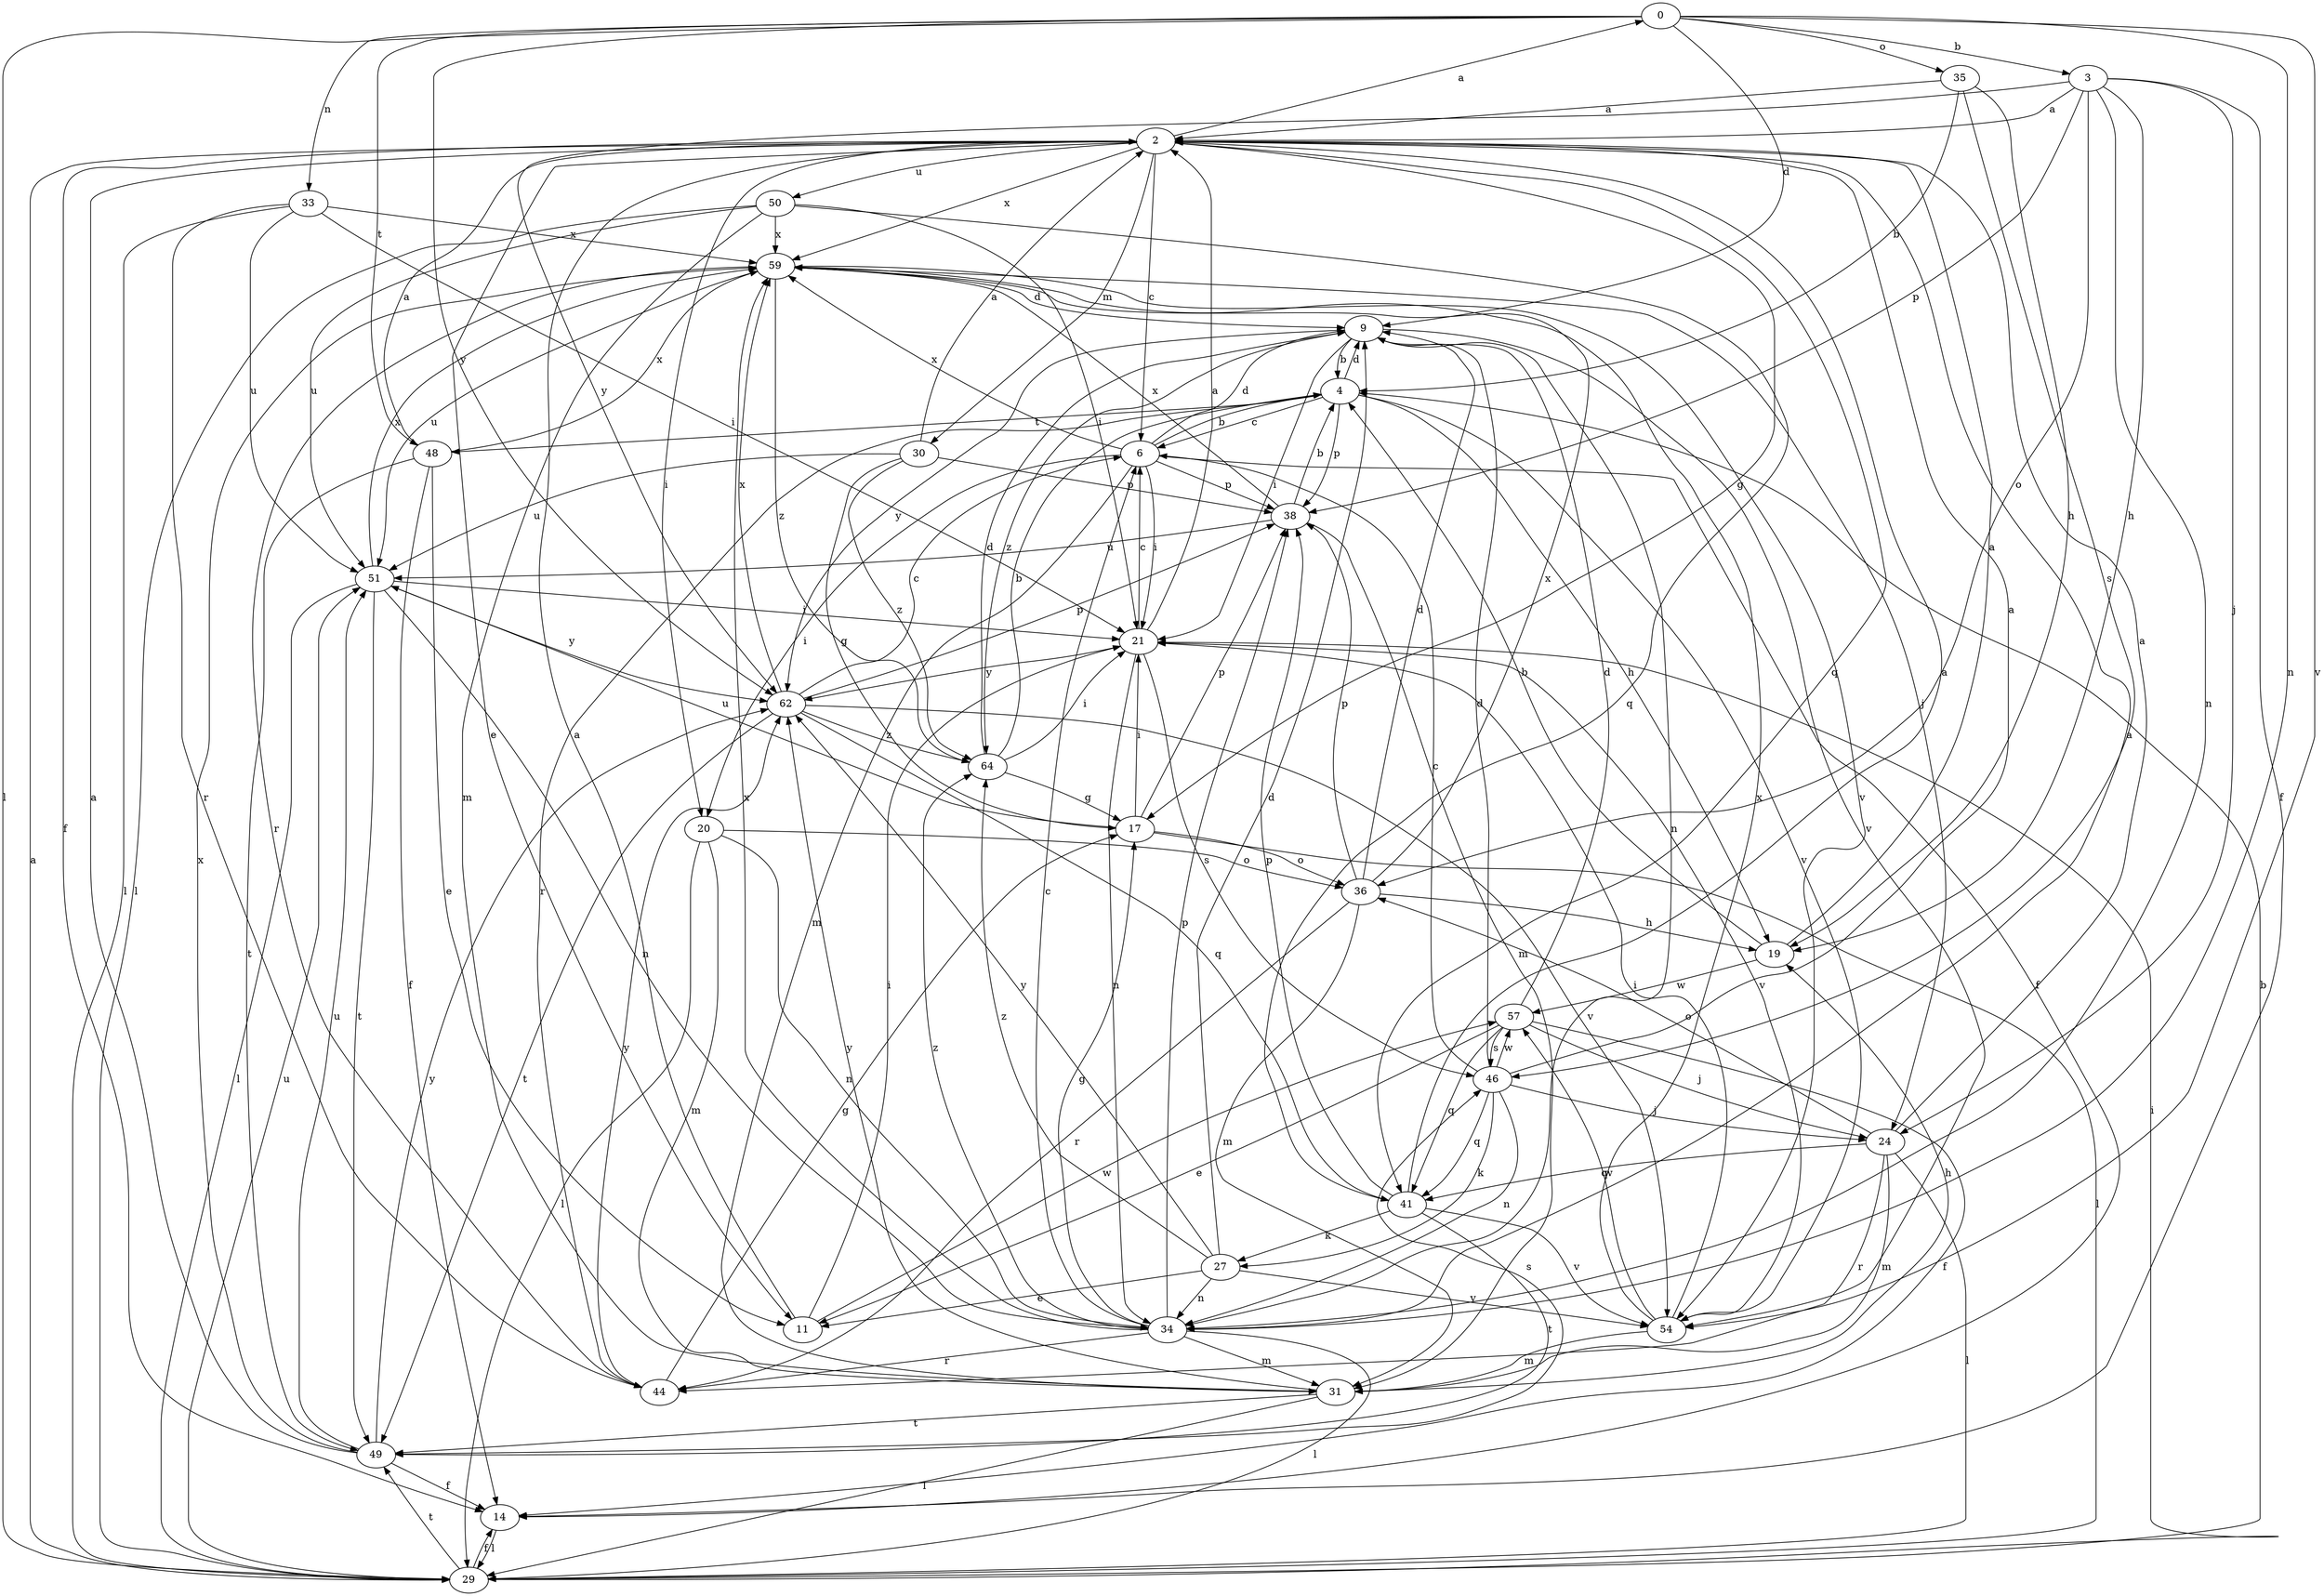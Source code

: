 strict digraph  {
0;
2;
3;
4;
6;
9;
11;
14;
17;
19;
20;
21;
24;
27;
29;
30;
31;
33;
34;
35;
36;
38;
41;
44;
46;
48;
49;
50;
51;
54;
57;
59;
62;
64;
0 -> 3  [label=b];
0 -> 9  [label=d];
0 -> 29  [label=l];
0 -> 33  [label=n];
0 -> 34  [label=n];
0 -> 35  [label=o];
0 -> 48  [label=t];
0 -> 54  [label=v];
0 -> 62  [label=y];
2 -> 0  [label=a];
2 -> 6  [label=c];
2 -> 11  [label=e];
2 -> 14  [label=f];
2 -> 17  [label=g];
2 -> 20  [label=i];
2 -> 30  [label=m];
2 -> 41  [label=q];
2 -> 50  [label=u];
2 -> 59  [label=x];
3 -> 2  [label=a];
3 -> 14  [label=f];
3 -> 19  [label=h];
3 -> 24  [label=j];
3 -> 34  [label=n];
3 -> 36  [label=o];
3 -> 38  [label=p];
3 -> 62  [label=y];
4 -> 6  [label=c];
4 -> 9  [label=d];
4 -> 19  [label=h];
4 -> 38  [label=p];
4 -> 44  [label=r];
4 -> 48  [label=t];
4 -> 54  [label=v];
6 -> 4  [label=b];
6 -> 9  [label=d];
6 -> 14  [label=f];
6 -> 20  [label=i];
6 -> 21  [label=i];
6 -> 31  [label=m];
6 -> 38  [label=p];
6 -> 59  [label=x];
9 -> 4  [label=b];
9 -> 21  [label=i];
9 -> 34  [label=n];
9 -> 54  [label=v];
9 -> 62  [label=y];
9 -> 64  [label=z];
11 -> 2  [label=a];
11 -> 21  [label=i];
11 -> 57  [label=w];
14 -> 29  [label=l];
17 -> 21  [label=i];
17 -> 29  [label=l];
17 -> 36  [label=o];
17 -> 38  [label=p];
17 -> 51  [label=u];
19 -> 2  [label=a];
19 -> 4  [label=b];
19 -> 57  [label=w];
20 -> 29  [label=l];
20 -> 31  [label=m];
20 -> 34  [label=n];
20 -> 36  [label=o];
21 -> 2  [label=a];
21 -> 6  [label=c];
21 -> 34  [label=n];
21 -> 46  [label=s];
21 -> 54  [label=v];
21 -> 62  [label=y];
24 -> 2  [label=a];
24 -> 29  [label=l];
24 -> 31  [label=m];
24 -> 36  [label=o];
24 -> 41  [label=q];
24 -> 44  [label=r];
27 -> 9  [label=d];
27 -> 11  [label=e];
27 -> 34  [label=n];
27 -> 54  [label=v];
27 -> 62  [label=y];
27 -> 64  [label=z];
29 -> 2  [label=a];
29 -> 4  [label=b];
29 -> 14  [label=f];
29 -> 21  [label=i];
29 -> 49  [label=t];
29 -> 51  [label=u];
30 -> 2  [label=a];
30 -> 17  [label=g];
30 -> 38  [label=p];
30 -> 51  [label=u];
30 -> 64  [label=z];
31 -> 19  [label=h];
31 -> 29  [label=l];
31 -> 49  [label=t];
31 -> 62  [label=y];
33 -> 21  [label=i];
33 -> 29  [label=l];
33 -> 44  [label=r];
33 -> 51  [label=u];
33 -> 59  [label=x];
34 -> 2  [label=a];
34 -> 6  [label=c];
34 -> 17  [label=g];
34 -> 29  [label=l];
34 -> 31  [label=m];
34 -> 38  [label=p];
34 -> 44  [label=r];
34 -> 59  [label=x];
34 -> 64  [label=z];
35 -> 2  [label=a];
35 -> 4  [label=b];
35 -> 19  [label=h];
35 -> 46  [label=s];
36 -> 9  [label=d];
36 -> 19  [label=h];
36 -> 31  [label=m];
36 -> 38  [label=p];
36 -> 44  [label=r];
36 -> 59  [label=x];
38 -> 4  [label=b];
38 -> 31  [label=m];
38 -> 51  [label=u];
38 -> 59  [label=x];
41 -> 2  [label=a];
41 -> 27  [label=k];
41 -> 38  [label=p];
41 -> 49  [label=t];
41 -> 54  [label=v];
44 -> 17  [label=g];
44 -> 62  [label=y];
46 -> 2  [label=a];
46 -> 6  [label=c];
46 -> 9  [label=d];
46 -> 24  [label=j];
46 -> 27  [label=k];
46 -> 34  [label=n];
46 -> 41  [label=q];
46 -> 57  [label=w];
48 -> 2  [label=a];
48 -> 11  [label=e];
48 -> 14  [label=f];
48 -> 49  [label=t];
48 -> 59  [label=x];
49 -> 2  [label=a];
49 -> 14  [label=f];
49 -> 46  [label=s];
49 -> 51  [label=u];
49 -> 59  [label=x];
49 -> 62  [label=y];
50 -> 21  [label=i];
50 -> 29  [label=l];
50 -> 31  [label=m];
50 -> 41  [label=q];
50 -> 51  [label=u];
50 -> 59  [label=x];
51 -> 21  [label=i];
51 -> 29  [label=l];
51 -> 34  [label=n];
51 -> 49  [label=t];
51 -> 59  [label=x];
51 -> 62  [label=y];
54 -> 21  [label=i];
54 -> 31  [label=m];
54 -> 57  [label=w];
54 -> 59  [label=x];
57 -> 9  [label=d];
57 -> 11  [label=e];
57 -> 14  [label=f];
57 -> 24  [label=j];
57 -> 41  [label=q];
57 -> 46  [label=s];
59 -> 9  [label=d];
59 -> 24  [label=j];
59 -> 44  [label=r];
59 -> 51  [label=u];
59 -> 54  [label=v];
59 -> 64  [label=z];
62 -> 6  [label=c];
62 -> 38  [label=p];
62 -> 41  [label=q];
62 -> 49  [label=t];
62 -> 54  [label=v];
62 -> 59  [label=x];
62 -> 64  [label=z];
64 -> 4  [label=b];
64 -> 9  [label=d];
64 -> 17  [label=g];
64 -> 21  [label=i];
}
